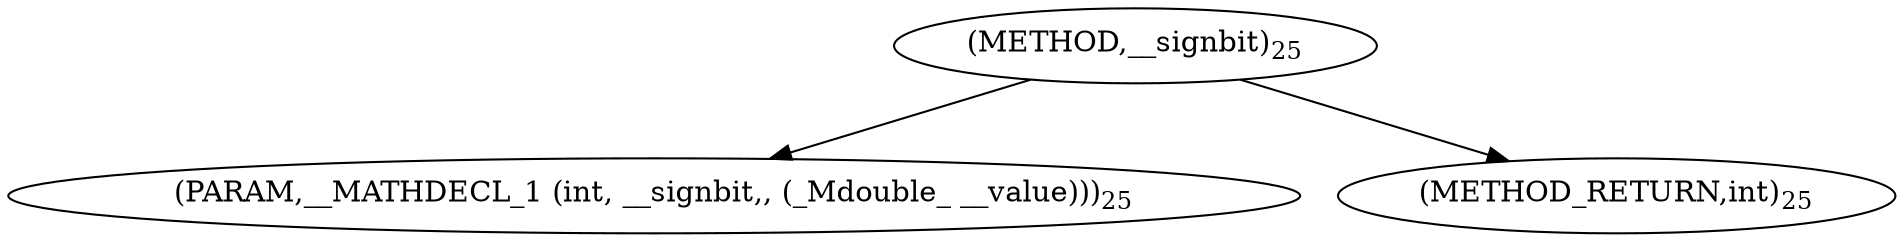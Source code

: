 digraph "__signbit" {  
"20513" [label = <(METHOD,__signbit)<SUB>25</SUB>> ]
"20514" [label = <(PARAM,__MATHDECL_1 (int, __signbit,, (_Mdouble_ __value)))<SUB>25</SUB>> ]
"20515" [label = <(METHOD_RETURN,int)<SUB>25</SUB>> ]
  "20513" -> "20514" 
  "20513" -> "20515" 
}
